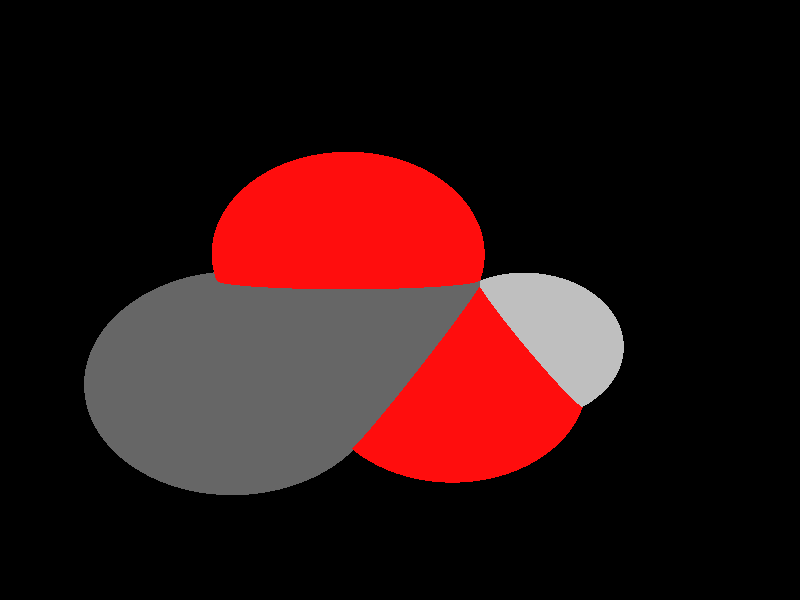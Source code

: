 global_settings {
	ambient_light rgb <0.200000002980232, 0.200000002980232, 0.200000002980232>
	max_trace_level 15
}

background { color rgb <0,0,0> }

camera {
	perspective
	location <2.01837415685913, 1.63368874134039, 12.2472386869314>
	angle 40
	up <0.192957204854745, 0.974519258350954, -0.114366656844337>
	right <0.975284334433471, -0.203272593739751, -0.0866066951394355> * 1
	direction <-0.107647499289602, -0.0948286229859983, -0.989656277785007> }

light_source {
	<20.2040787579571, 12.1344361079944, 16.5969580090267>
	color rgb <1, 1, 1>
	fade_distance 39.5017882126873
	fade_power 0
	spotlight
	area_light <20, 0, 0>, <0, 0, 20>, 20, 20
	circular
	orient
	point_at <-20.2040787579571, -12.1344361079944, -16.5969580090267>
}

light_source {
	<-13.8055034209802, 15.748715825326, -9.98604100314716>
	color rgb <0.300000011920929, 0.300000011920929, 0.300000011920929> shadowless
	fade_distance 39.5017882126873
	fade_power 0
	parallel
	point_at <13.8055034209802, -15.748715825326, 9.98604100314716>
}

#default {
	finish {ambient 0.5 diffuse 1 specular 0.2 roughness .01 metallic 1}
}

union {
cylinder {
	<0.0115, 0.0559, -0.0015>, 	<-0.7047, -0.17815, -0.0006>, 0.075
	pigment { rgbt <0.400000005960464, 0.400000005960464, 0.400000005960464, 0> }
}
cylinder {
	<-0.7047, -0.17815, -0.0006>, 	<-1.4209, -0.4122, 0.0003>, 0.075
	pigment { rgbt <0.400000005960464, 0.400000005960464, 0.400000005960464, 0> }
}
cylinder {
	<0.12158132015145, 0.0326975736494685, -0.00151910921471527>, 	<0.251749902727866, 0.650267056715667, -0.000526652124445646>, 0.075
	pigment { rgbt <0.400000005960464, 0.400000005960464, 0.400000005960464, 0> }
}
cylinder {
	<-0.0985813201514502, 0.0791024263505315, -0.00148089078528474>, 	<0.0315872624249657, 0.69667190941673, -0.00048843369501512>, 0.075
	pigment { rgbt <0.400000005960464, 0.400000005960464, 0.400000005960464, 0> }
}
cylinder {
	<0.251749902727866, 0.650267056715667, -0.000526652124445646>, 	<0.37078132015145, 1.21499757364947, 0.00038089078528473>, 0.075
	pigment { rgbt <1, 0.0500000007450581, 0.0500000007450581, 0> }
}
cylinder {
	<0.0315872624249657, 0.69667190941673, -0.00048843369501512>, 	<0.15061867984855, 1.26140242635053, 0.000419109214715256>, 0.075
	pigment { rgbt <1, 0.0500000007450581, 0.0500000007450581, 0> }
}
cylinder {
	<0.0115, 0.0559, -0.0015>, 	<0.531095906000559, -0.410332002141042, -0.000511779558157096>, 0.075
	pigment { rgbt <0.400000005960464, 0.400000005960464, 0.400000005960464, 0> }
}
cylinder {
	<0.531095906000559, -0.410332002141042, -0.000511779558157096>, 	<1.0105, -0.8405, 0.0004>, 0.075
	pigment { rgbt <1, 0.0500000007450581, 0.0500000007450581, 0> }
}
cylinder {
	<1.0105, -0.8405, 0.0004>, 	<1.54976830757232, -0.63249138657153, -0.000317271080787829>, 0.075
	pigment { rgbt <1, 0.0500000007450581, 0.0500000007450581, 0> }
}
cylinder {
	<1.54976830757232, -0.63249138657153, -0.000317271080787829>, 	<1.9127, -0.4925, -0.0008>, 0.075
	pigment { rgbt <0.75, 0.75, 0.75, 0> }
}
sphere {
	<0.0115, 0.0559, -0.0015>, 0.4104
	pigment { rgbt <0.400000005960464, 0.400000005960464, 0.400000005960464,0> }
}
sphere {
	<-1.4209, -0.4122, 0.0003>, 0.4104
	pigment { rgbt <0.400000005960464, 0.400000005960464, 0.400000005960464,0> }
}
sphere {
	<0.2607, 1.2382, 0.0004>, 0.3564
	pigment { rgbt <1, 0.0500000007450581, 0.0500000007450581,0> }
}
sphere {
	<1.0105, -0.8405, 0.0004>, 0.3564
	pigment { rgbt <1, 0.0500000007450581, 0.0500000007450581,0> }
}
sphere {
	<1.9127, -0.4925, -0.0008>, 0.1674
	pigment { rgbt <0.75, 0.75, 0.75,0> }
}
}
merge {
}
union {
}
merge {
sphere {
	<0.0115, 0.0559, -0.0015>, 1.69983
	pigment { rgbt <0, 0, 0,0> }
}
sphere {
	<-1.4209, -0.4122, 0.0003>, 1.69983
	pigment { rgbt <0, 0, 0,0> }
}
sphere {
	<0.2607, 1.2382, 0.0004>, 1.519848
	pigment { rgbt <0, 0, 0,0> }
}
sphere {
	<1.0105, -0.8405, 0.0004>, 1.519848
	pigment { rgbt <0, 0, 0,0> }
}
sphere {
	<1.9127, -0.4925, -0.0008>, 1.09989
	pigment { rgbt <0, 0, 0,0> }
}
sphere {
	<0.0115, 0.0559, -0.0015>, 1.7
	pigment { rgbt <0.400000005960464, 0.400000005960464, 0.400000005960464,0.350000023841858> }
}
sphere {
	<-1.4209, -0.4122, 0.0003>, 1.7
	pigment { rgbt <0.400000005960464, 0.400000005960464, 0.400000005960464,0.350000023841858> }
}
sphere {
	<0.2607, 1.2382, 0.0004>, 1.52
	pigment { rgbt <1, 0.0500000007450581, 0.0500000007450581,0.350000023841858> }
}
sphere {
	<1.0105, -0.8405, 0.0004>, 1.52
	pigment { rgbt <1, 0.0500000007450581, 0.0500000007450581,0.350000023841858> }
}
sphere {
	<1.9127, -0.4925, -0.0008>, 1.1
	pigment { rgbt <0.75, 0.75, 0.75,0.350000023841858> }
}
}

